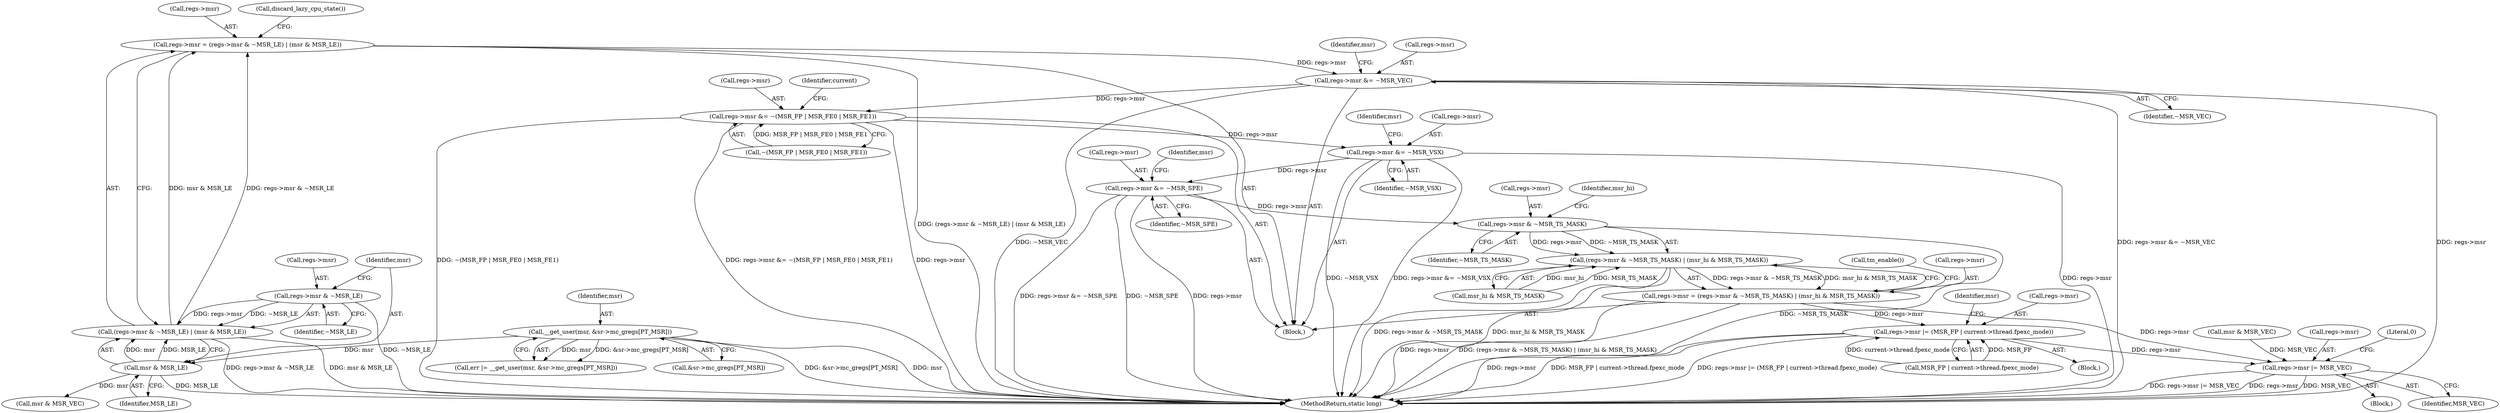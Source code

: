 digraph "0_linux_d2b9d2a5ad5ef04ff978c9923d19730cb05efd55@pointer" {
"1000167" [label="(Call,regs->msr = (regs->msr & ~MSR_LE) | (msr & MSR_LE))"];
"1000171" [label="(Call,(regs->msr & ~MSR_LE) | (msr & MSR_LE))"];
"1000172" [label="(Call,regs->msr & ~MSR_LE)"];
"1000177" [label="(Call,msr & MSR_LE)"];
"1000155" [label="(Call,__get_user(msr, &sr->mc_gregs[PT_MSR]))"];
"1000181" [label="(Call,regs->msr &= ~MSR_VEC)"];
"1000299" [label="(Call,regs->msr &= ~(MSR_FP | MSR_FE0 | MSR_FE1))"];
"1000325" [label="(Call,regs->msr &= ~MSR_VSX)"];
"1000394" [label="(Call,regs->msr &= ~MSR_SPE)"];
"1000480" [label="(Call,regs->msr & ~MSR_TS_MASK)"];
"1000479" [label="(Call,(regs->msr & ~MSR_TS_MASK) | (msr_hi & MSR_TS_MASK))"];
"1000475" [label="(Call,regs->msr = (regs->msr & ~MSR_TS_MASK) | (msr_hi & MSR_TS_MASK))"];
"1000512" [label="(Call,regs->msr |= (MSR_FP | current->thread.fpexc_mode))"];
"1000533" [label="(Call,regs->msr |= MSR_VEC)"];
"1000173" [label="(Call,regs->msr)"];
"1000299" [label="(Call,regs->msr &= ~(MSR_FP | MSR_FE0 | MSR_FE1))"];
"1000177" [label="(Call,msr & MSR_LE)"];
"1000156" [label="(Identifier,msr)"];
"1000488" [label="(Call,tm_enable())"];
"1000476" [label="(Call,regs->msr)"];
"1000329" [label="(Identifier,~MSR_VSX)"];
"1000168" [label="(Call,regs->msr)"];
"1000524" [label="(Call,msr & MSR_VEC)"];
"1000480" [label="(Call,regs->msr & ~MSR_TS_MASK)"];
"1000525" [label="(Identifier,msr)"];
"1000155" [label="(Call,__get_user(msr, &sr->mc_gregs[PT_MSR]))"];
"1000513" [label="(Call,regs->msr)"];
"1000484" [label="(Identifier,~MSR_TS_MASK)"];
"1000119" [label="(Block,)"];
"1000182" [label="(Call,regs->msr)"];
"1000534" [label="(Call,regs->msr)"];
"1000537" [label="(Identifier,MSR_VEC)"];
"1000187" [label="(Call,msr & MSR_VEC)"];
"1000171" [label="(Call,(regs->msr & ~MSR_LE) | (msr & MSR_LE))"];
"1000485" [label="(Call,msr_hi & MSR_TS_MASK)"];
"1000157" [label="(Call,&sr->mc_gregs[PT_MSR])"];
"1000395" [label="(Call,regs->msr)"];
"1000475" [label="(Call,regs->msr = (regs->msr & ~MSR_TS_MASK) | (msr_hi & MSR_TS_MASK))"];
"1000178" [label="(Identifier,msr)"];
"1000176" [label="(Identifier,~MSR_LE)"];
"1000332" [label="(Identifier,msr)"];
"1000326" [label="(Call,regs->msr)"];
"1000516" [label="(Call,MSR_FP | current->thread.fpexc_mode)"];
"1000180" [label="(Call,discard_lazy_cpu_state())"];
"1000479" [label="(Call,(regs->msr & ~MSR_TS_MASK) | (msr_hi & MSR_TS_MASK))"];
"1000153" [label="(Call,err |= __get_user(msr, &sr->mc_gregs[PT_MSR]))"];
"1000312" [label="(Identifier,current)"];
"1000300" [label="(Call,regs->msr)"];
"1000303" [label="(Call,~(MSR_FP | MSR_FE0 | MSR_FE1))"];
"1000539" [label="(Literal,0)"];
"1000325" [label="(Call,regs->msr &= ~MSR_VSX)"];
"1000398" [label="(Identifier,~MSR_SPE)"];
"1000401" [label="(Identifier,msr)"];
"1000188" [label="(Identifier,msr)"];
"1000172" [label="(Call,regs->msr & ~MSR_LE)"];
"1000394" [label="(Call,regs->msr &= ~MSR_SPE)"];
"1000179" [label="(Identifier,MSR_LE)"];
"1000486" [label="(Identifier,msr_hi)"];
"1000181" [label="(Call,regs->msr &= ~MSR_VEC)"];
"1000481" [label="(Call,regs->msr)"];
"1000167" [label="(Call,regs->msr = (regs->msr & ~MSR_LE) | (msr & MSR_LE))"];
"1000540" [label="(MethodReturn,static long)"];
"1000185" [label="(Identifier,~MSR_VEC)"];
"1000512" [label="(Call,regs->msr |= (MSR_FP | current->thread.fpexc_mode))"];
"1000506" [label="(Block,)"];
"1000527" [label="(Block,)"];
"1000533" [label="(Call,regs->msr |= MSR_VEC)"];
"1000167" -> "1000119"  [label="AST: "];
"1000167" -> "1000171"  [label="CFG: "];
"1000168" -> "1000167"  [label="AST: "];
"1000171" -> "1000167"  [label="AST: "];
"1000180" -> "1000167"  [label="CFG: "];
"1000167" -> "1000540"  [label="DDG: (regs->msr & ~MSR_LE) | (msr & MSR_LE)"];
"1000171" -> "1000167"  [label="DDG: regs->msr & ~MSR_LE"];
"1000171" -> "1000167"  [label="DDG: msr & MSR_LE"];
"1000167" -> "1000181"  [label="DDG: regs->msr"];
"1000171" -> "1000177"  [label="CFG: "];
"1000172" -> "1000171"  [label="AST: "];
"1000177" -> "1000171"  [label="AST: "];
"1000171" -> "1000540"  [label="DDG: regs->msr & ~MSR_LE"];
"1000171" -> "1000540"  [label="DDG: msr & MSR_LE"];
"1000172" -> "1000171"  [label="DDG: regs->msr"];
"1000172" -> "1000171"  [label="DDG: ~MSR_LE"];
"1000177" -> "1000171"  [label="DDG: msr"];
"1000177" -> "1000171"  [label="DDG: MSR_LE"];
"1000172" -> "1000176"  [label="CFG: "];
"1000173" -> "1000172"  [label="AST: "];
"1000176" -> "1000172"  [label="AST: "];
"1000178" -> "1000172"  [label="CFG: "];
"1000172" -> "1000540"  [label="DDG: ~MSR_LE"];
"1000177" -> "1000179"  [label="CFG: "];
"1000178" -> "1000177"  [label="AST: "];
"1000179" -> "1000177"  [label="AST: "];
"1000177" -> "1000540"  [label="DDG: MSR_LE"];
"1000155" -> "1000177"  [label="DDG: msr"];
"1000177" -> "1000187"  [label="DDG: msr"];
"1000155" -> "1000153"  [label="AST: "];
"1000155" -> "1000157"  [label="CFG: "];
"1000156" -> "1000155"  [label="AST: "];
"1000157" -> "1000155"  [label="AST: "];
"1000153" -> "1000155"  [label="CFG: "];
"1000155" -> "1000540"  [label="DDG: &sr->mc_gregs[PT_MSR]"];
"1000155" -> "1000540"  [label="DDG: msr"];
"1000155" -> "1000153"  [label="DDG: msr"];
"1000155" -> "1000153"  [label="DDG: &sr->mc_gregs[PT_MSR]"];
"1000181" -> "1000119"  [label="AST: "];
"1000181" -> "1000185"  [label="CFG: "];
"1000182" -> "1000181"  [label="AST: "];
"1000185" -> "1000181"  [label="AST: "];
"1000188" -> "1000181"  [label="CFG: "];
"1000181" -> "1000540"  [label="DDG: regs->msr"];
"1000181" -> "1000540"  [label="DDG: ~MSR_VEC"];
"1000181" -> "1000540"  [label="DDG: regs->msr &= ~MSR_VEC"];
"1000181" -> "1000299"  [label="DDG: regs->msr"];
"1000299" -> "1000119"  [label="AST: "];
"1000299" -> "1000303"  [label="CFG: "];
"1000300" -> "1000299"  [label="AST: "];
"1000303" -> "1000299"  [label="AST: "];
"1000312" -> "1000299"  [label="CFG: "];
"1000299" -> "1000540"  [label="DDG: ~(MSR_FP | MSR_FE0 | MSR_FE1)"];
"1000299" -> "1000540"  [label="DDG: regs->msr &= ~(MSR_FP | MSR_FE0 | MSR_FE1)"];
"1000299" -> "1000540"  [label="DDG: regs->msr"];
"1000303" -> "1000299"  [label="DDG: MSR_FP | MSR_FE0 | MSR_FE1"];
"1000299" -> "1000325"  [label="DDG: regs->msr"];
"1000325" -> "1000119"  [label="AST: "];
"1000325" -> "1000329"  [label="CFG: "];
"1000326" -> "1000325"  [label="AST: "];
"1000329" -> "1000325"  [label="AST: "];
"1000332" -> "1000325"  [label="CFG: "];
"1000325" -> "1000540"  [label="DDG: regs->msr"];
"1000325" -> "1000540"  [label="DDG: ~MSR_VSX"];
"1000325" -> "1000540"  [label="DDG: regs->msr &= ~MSR_VSX"];
"1000325" -> "1000394"  [label="DDG: regs->msr"];
"1000394" -> "1000119"  [label="AST: "];
"1000394" -> "1000398"  [label="CFG: "];
"1000395" -> "1000394"  [label="AST: "];
"1000398" -> "1000394"  [label="AST: "];
"1000401" -> "1000394"  [label="CFG: "];
"1000394" -> "1000540"  [label="DDG: regs->msr &= ~MSR_SPE"];
"1000394" -> "1000540"  [label="DDG: ~MSR_SPE"];
"1000394" -> "1000540"  [label="DDG: regs->msr"];
"1000394" -> "1000480"  [label="DDG: regs->msr"];
"1000480" -> "1000479"  [label="AST: "];
"1000480" -> "1000484"  [label="CFG: "];
"1000481" -> "1000480"  [label="AST: "];
"1000484" -> "1000480"  [label="AST: "];
"1000486" -> "1000480"  [label="CFG: "];
"1000480" -> "1000540"  [label="DDG: ~MSR_TS_MASK"];
"1000480" -> "1000479"  [label="DDG: regs->msr"];
"1000480" -> "1000479"  [label="DDG: ~MSR_TS_MASK"];
"1000479" -> "1000475"  [label="AST: "];
"1000479" -> "1000485"  [label="CFG: "];
"1000485" -> "1000479"  [label="AST: "];
"1000475" -> "1000479"  [label="CFG: "];
"1000479" -> "1000540"  [label="DDG: regs->msr & ~MSR_TS_MASK"];
"1000479" -> "1000540"  [label="DDG: msr_hi & MSR_TS_MASK"];
"1000479" -> "1000475"  [label="DDG: regs->msr & ~MSR_TS_MASK"];
"1000479" -> "1000475"  [label="DDG: msr_hi & MSR_TS_MASK"];
"1000485" -> "1000479"  [label="DDG: msr_hi"];
"1000485" -> "1000479"  [label="DDG: MSR_TS_MASK"];
"1000475" -> "1000119"  [label="AST: "];
"1000476" -> "1000475"  [label="AST: "];
"1000488" -> "1000475"  [label="CFG: "];
"1000475" -> "1000540"  [label="DDG: regs->msr"];
"1000475" -> "1000540"  [label="DDG: (regs->msr & ~MSR_TS_MASK) | (msr_hi & MSR_TS_MASK)"];
"1000475" -> "1000512"  [label="DDG: regs->msr"];
"1000475" -> "1000533"  [label="DDG: regs->msr"];
"1000512" -> "1000506"  [label="AST: "];
"1000512" -> "1000516"  [label="CFG: "];
"1000513" -> "1000512"  [label="AST: "];
"1000516" -> "1000512"  [label="AST: "];
"1000525" -> "1000512"  [label="CFG: "];
"1000512" -> "1000540"  [label="DDG: regs->msr"];
"1000512" -> "1000540"  [label="DDG: MSR_FP | current->thread.fpexc_mode"];
"1000512" -> "1000540"  [label="DDG: regs->msr |= (MSR_FP | current->thread.fpexc_mode)"];
"1000516" -> "1000512"  [label="DDG: MSR_FP"];
"1000516" -> "1000512"  [label="DDG: current->thread.fpexc_mode"];
"1000512" -> "1000533"  [label="DDG: regs->msr"];
"1000533" -> "1000527"  [label="AST: "];
"1000533" -> "1000537"  [label="CFG: "];
"1000534" -> "1000533"  [label="AST: "];
"1000537" -> "1000533"  [label="AST: "];
"1000539" -> "1000533"  [label="CFG: "];
"1000533" -> "1000540"  [label="DDG: regs->msr |= MSR_VEC"];
"1000533" -> "1000540"  [label="DDG: regs->msr"];
"1000533" -> "1000540"  [label="DDG: MSR_VEC"];
"1000524" -> "1000533"  [label="DDG: MSR_VEC"];
}
